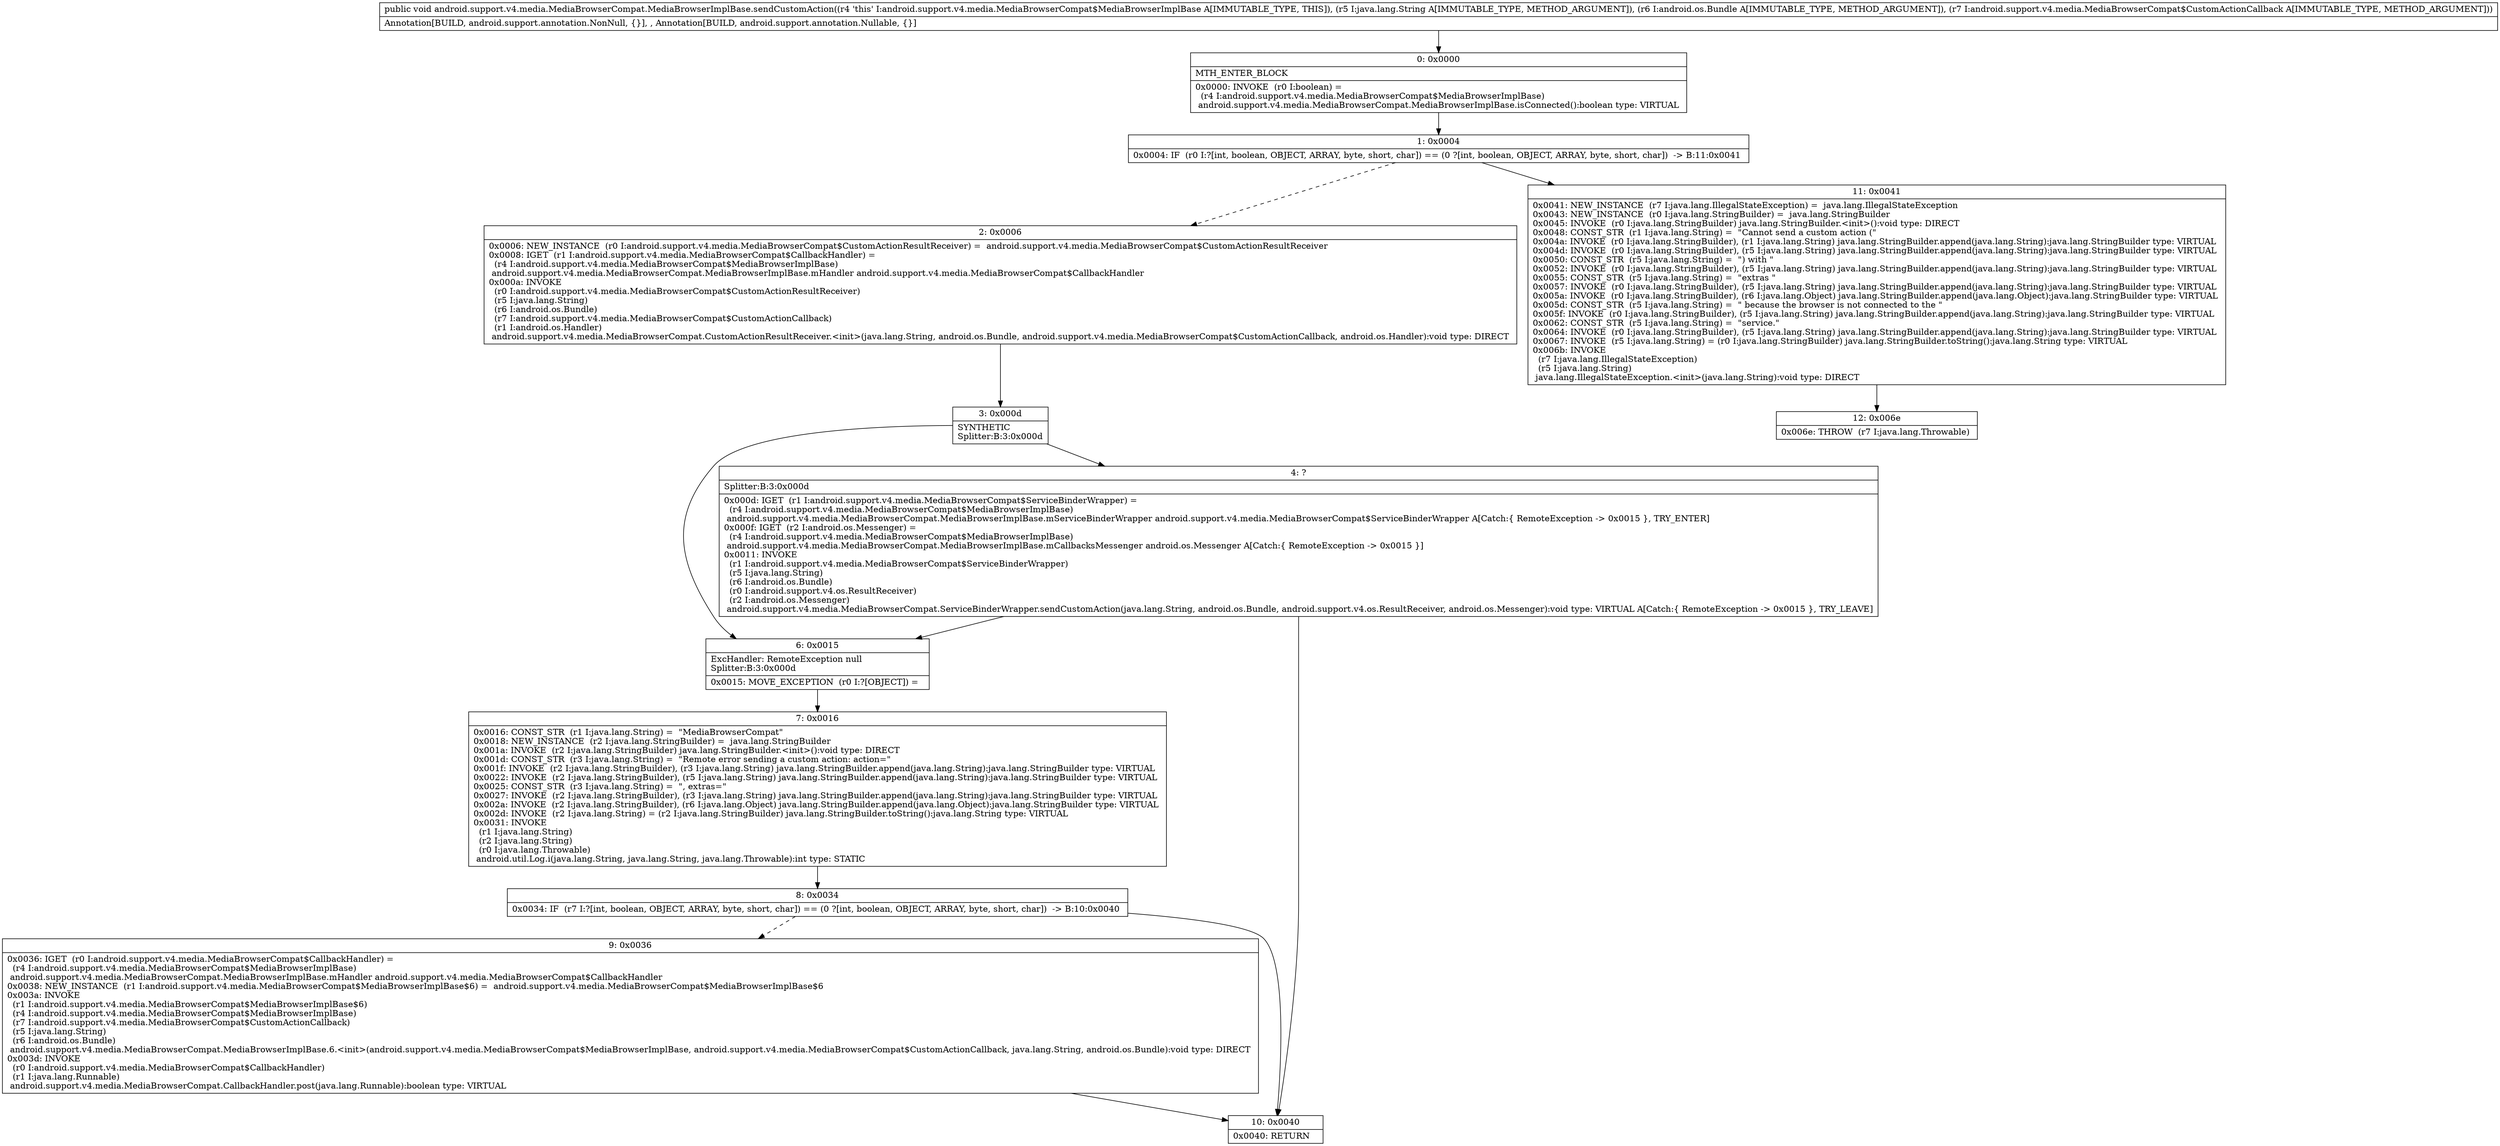 digraph "CFG forandroid.support.v4.media.MediaBrowserCompat.MediaBrowserImplBase.sendCustomAction(Ljava\/lang\/String;Landroid\/os\/Bundle;Landroid\/support\/v4\/media\/MediaBrowserCompat$CustomActionCallback;)V" {
Node_0 [shape=record,label="{0\:\ 0x0000|MTH_ENTER_BLOCK\l|0x0000: INVOKE  (r0 I:boolean) = \l  (r4 I:android.support.v4.media.MediaBrowserCompat$MediaBrowserImplBase)\l android.support.v4.media.MediaBrowserCompat.MediaBrowserImplBase.isConnected():boolean type: VIRTUAL \l}"];
Node_1 [shape=record,label="{1\:\ 0x0004|0x0004: IF  (r0 I:?[int, boolean, OBJECT, ARRAY, byte, short, char]) == (0 ?[int, boolean, OBJECT, ARRAY, byte, short, char])  \-\> B:11:0x0041 \l}"];
Node_2 [shape=record,label="{2\:\ 0x0006|0x0006: NEW_INSTANCE  (r0 I:android.support.v4.media.MediaBrowserCompat$CustomActionResultReceiver) =  android.support.v4.media.MediaBrowserCompat$CustomActionResultReceiver \l0x0008: IGET  (r1 I:android.support.v4.media.MediaBrowserCompat$CallbackHandler) = \l  (r4 I:android.support.v4.media.MediaBrowserCompat$MediaBrowserImplBase)\l android.support.v4.media.MediaBrowserCompat.MediaBrowserImplBase.mHandler android.support.v4.media.MediaBrowserCompat$CallbackHandler \l0x000a: INVOKE  \l  (r0 I:android.support.v4.media.MediaBrowserCompat$CustomActionResultReceiver)\l  (r5 I:java.lang.String)\l  (r6 I:android.os.Bundle)\l  (r7 I:android.support.v4.media.MediaBrowserCompat$CustomActionCallback)\l  (r1 I:android.os.Handler)\l android.support.v4.media.MediaBrowserCompat.CustomActionResultReceiver.\<init\>(java.lang.String, android.os.Bundle, android.support.v4.media.MediaBrowserCompat$CustomActionCallback, android.os.Handler):void type: DIRECT \l}"];
Node_3 [shape=record,label="{3\:\ 0x000d|SYNTHETIC\lSplitter:B:3:0x000d\l}"];
Node_4 [shape=record,label="{4\:\ ?|Splitter:B:3:0x000d\l|0x000d: IGET  (r1 I:android.support.v4.media.MediaBrowserCompat$ServiceBinderWrapper) = \l  (r4 I:android.support.v4.media.MediaBrowserCompat$MediaBrowserImplBase)\l android.support.v4.media.MediaBrowserCompat.MediaBrowserImplBase.mServiceBinderWrapper android.support.v4.media.MediaBrowserCompat$ServiceBinderWrapper A[Catch:\{ RemoteException \-\> 0x0015 \}, TRY_ENTER]\l0x000f: IGET  (r2 I:android.os.Messenger) = \l  (r4 I:android.support.v4.media.MediaBrowserCompat$MediaBrowserImplBase)\l android.support.v4.media.MediaBrowserCompat.MediaBrowserImplBase.mCallbacksMessenger android.os.Messenger A[Catch:\{ RemoteException \-\> 0x0015 \}]\l0x0011: INVOKE  \l  (r1 I:android.support.v4.media.MediaBrowserCompat$ServiceBinderWrapper)\l  (r5 I:java.lang.String)\l  (r6 I:android.os.Bundle)\l  (r0 I:android.support.v4.os.ResultReceiver)\l  (r2 I:android.os.Messenger)\l android.support.v4.media.MediaBrowserCompat.ServiceBinderWrapper.sendCustomAction(java.lang.String, android.os.Bundle, android.support.v4.os.ResultReceiver, android.os.Messenger):void type: VIRTUAL A[Catch:\{ RemoteException \-\> 0x0015 \}, TRY_LEAVE]\l}"];
Node_6 [shape=record,label="{6\:\ 0x0015|ExcHandler: RemoteException null\lSplitter:B:3:0x000d\l|0x0015: MOVE_EXCEPTION  (r0 I:?[OBJECT]) =  \l}"];
Node_7 [shape=record,label="{7\:\ 0x0016|0x0016: CONST_STR  (r1 I:java.lang.String) =  \"MediaBrowserCompat\" \l0x0018: NEW_INSTANCE  (r2 I:java.lang.StringBuilder) =  java.lang.StringBuilder \l0x001a: INVOKE  (r2 I:java.lang.StringBuilder) java.lang.StringBuilder.\<init\>():void type: DIRECT \l0x001d: CONST_STR  (r3 I:java.lang.String) =  \"Remote error sending a custom action: action=\" \l0x001f: INVOKE  (r2 I:java.lang.StringBuilder), (r3 I:java.lang.String) java.lang.StringBuilder.append(java.lang.String):java.lang.StringBuilder type: VIRTUAL \l0x0022: INVOKE  (r2 I:java.lang.StringBuilder), (r5 I:java.lang.String) java.lang.StringBuilder.append(java.lang.String):java.lang.StringBuilder type: VIRTUAL \l0x0025: CONST_STR  (r3 I:java.lang.String) =  \", extras=\" \l0x0027: INVOKE  (r2 I:java.lang.StringBuilder), (r3 I:java.lang.String) java.lang.StringBuilder.append(java.lang.String):java.lang.StringBuilder type: VIRTUAL \l0x002a: INVOKE  (r2 I:java.lang.StringBuilder), (r6 I:java.lang.Object) java.lang.StringBuilder.append(java.lang.Object):java.lang.StringBuilder type: VIRTUAL \l0x002d: INVOKE  (r2 I:java.lang.String) = (r2 I:java.lang.StringBuilder) java.lang.StringBuilder.toString():java.lang.String type: VIRTUAL \l0x0031: INVOKE  \l  (r1 I:java.lang.String)\l  (r2 I:java.lang.String)\l  (r0 I:java.lang.Throwable)\l android.util.Log.i(java.lang.String, java.lang.String, java.lang.Throwable):int type: STATIC \l}"];
Node_8 [shape=record,label="{8\:\ 0x0034|0x0034: IF  (r7 I:?[int, boolean, OBJECT, ARRAY, byte, short, char]) == (0 ?[int, boolean, OBJECT, ARRAY, byte, short, char])  \-\> B:10:0x0040 \l}"];
Node_9 [shape=record,label="{9\:\ 0x0036|0x0036: IGET  (r0 I:android.support.v4.media.MediaBrowserCompat$CallbackHandler) = \l  (r4 I:android.support.v4.media.MediaBrowserCompat$MediaBrowserImplBase)\l android.support.v4.media.MediaBrowserCompat.MediaBrowserImplBase.mHandler android.support.v4.media.MediaBrowserCompat$CallbackHandler \l0x0038: NEW_INSTANCE  (r1 I:android.support.v4.media.MediaBrowserCompat$MediaBrowserImplBase$6) =  android.support.v4.media.MediaBrowserCompat$MediaBrowserImplBase$6 \l0x003a: INVOKE  \l  (r1 I:android.support.v4.media.MediaBrowserCompat$MediaBrowserImplBase$6)\l  (r4 I:android.support.v4.media.MediaBrowserCompat$MediaBrowserImplBase)\l  (r7 I:android.support.v4.media.MediaBrowserCompat$CustomActionCallback)\l  (r5 I:java.lang.String)\l  (r6 I:android.os.Bundle)\l android.support.v4.media.MediaBrowserCompat.MediaBrowserImplBase.6.\<init\>(android.support.v4.media.MediaBrowserCompat$MediaBrowserImplBase, android.support.v4.media.MediaBrowserCompat$CustomActionCallback, java.lang.String, android.os.Bundle):void type: DIRECT \l0x003d: INVOKE  \l  (r0 I:android.support.v4.media.MediaBrowserCompat$CallbackHandler)\l  (r1 I:java.lang.Runnable)\l android.support.v4.media.MediaBrowserCompat.CallbackHandler.post(java.lang.Runnable):boolean type: VIRTUAL \l}"];
Node_10 [shape=record,label="{10\:\ 0x0040|0x0040: RETURN   \l}"];
Node_11 [shape=record,label="{11\:\ 0x0041|0x0041: NEW_INSTANCE  (r7 I:java.lang.IllegalStateException) =  java.lang.IllegalStateException \l0x0043: NEW_INSTANCE  (r0 I:java.lang.StringBuilder) =  java.lang.StringBuilder \l0x0045: INVOKE  (r0 I:java.lang.StringBuilder) java.lang.StringBuilder.\<init\>():void type: DIRECT \l0x0048: CONST_STR  (r1 I:java.lang.String) =  \"Cannot send a custom action (\" \l0x004a: INVOKE  (r0 I:java.lang.StringBuilder), (r1 I:java.lang.String) java.lang.StringBuilder.append(java.lang.String):java.lang.StringBuilder type: VIRTUAL \l0x004d: INVOKE  (r0 I:java.lang.StringBuilder), (r5 I:java.lang.String) java.lang.StringBuilder.append(java.lang.String):java.lang.StringBuilder type: VIRTUAL \l0x0050: CONST_STR  (r5 I:java.lang.String) =  \") with \" \l0x0052: INVOKE  (r0 I:java.lang.StringBuilder), (r5 I:java.lang.String) java.lang.StringBuilder.append(java.lang.String):java.lang.StringBuilder type: VIRTUAL \l0x0055: CONST_STR  (r5 I:java.lang.String) =  \"extras \" \l0x0057: INVOKE  (r0 I:java.lang.StringBuilder), (r5 I:java.lang.String) java.lang.StringBuilder.append(java.lang.String):java.lang.StringBuilder type: VIRTUAL \l0x005a: INVOKE  (r0 I:java.lang.StringBuilder), (r6 I:java.lang.Object) java.lang.StringBuilder.append(java.lang.Object):java.lang.StringBuilder type: VIRTUAL \l0x005d: CONST_STR  (r5 I:java.lang.String) =  \" because the browser is not connected to the \" \l0x005f: INVOKE  (r0 I:java.lang.StringBuilder), (r5 I:java.lang.String) java.lang.StringBuilder.append(java.lang.String):java.lang.StringBuilder type: VIRTUAL \l0x0062: CONST_STR  (r5 I:java.lang.String) =  \"service.\" \l0x0064: INVOKE  (r0 I:java.lang.StringBuilder), (r5 I:java.lang.String) java.lang.StringBuilder.append(java.lang.String):java.lang.StringBuilder type: VIRTUAL \l0x0067: INVOKE  (r5 I:java.lang.String) = (r0 I:java.lang.StringBuilder) java.lang.StringBuilder.toString():java.lang.String type: VIRTUAL \l0x006b: INVOKE  \l  (r7 I:java.lang.IllegalStateException)\l  (r5 I:java.lang.String)\l java.lang.IllegalStateException.\<init\>(java.lang.String):void type: DIRECT \l}"];
Node_12 [shape=record,label="{12\:\ 0x006e|0x006e: THROW  (r7 I:java.lang.Throwable) \l}"];
MethodNode[shape=record,label="{public void android.support.v4.media.MediaBrowserCompat.MediaBrowserImplBase.sendCustomAction((r4 'this' I:android.support.v4.media.MediaBrowserCompat$MediaBrowserImplBase A[IMMUTABLE_TYPE, THIS]), (r5 I:java.lang.String A[IMMUTABLE_TYPE, METHOD_ARGUMENT]), (r6 I:android.os.Bundle A[IMMUTABLE_TYPE, METHOD_ARGUMENT]), (r7 I:android.support.v4.media.MediaBrowserCompat$CustomActionCallback A[IMMUTABLE_TYPE, METHOD_ARGUMENT]))  | Annotation[BUILD, android.support.annotation.NonNull, \{\}], , Annotation[BUILD, android.support.annotation.Nullable, \{\}]\l}"];
MethodNode -> Node_0;
Node_0 -> Node_1;
Node_1 -> Node_2[style=dashed];
Node_1 -> Node_11;
Node_2 -> Node_3;
Node_3 -> Node_4;
Node_3 -> Node_6;
Node_4 -> Node_6;
Node_4 -> Node_10;
Node_6 -> Node_7;
Node_7 -> Node_8;
Node_8 -> Node_9[style=dashed];
Node_8 -> Node_10;
Node_9 -> Node_10;
Node_11 -> Node_12;
}


